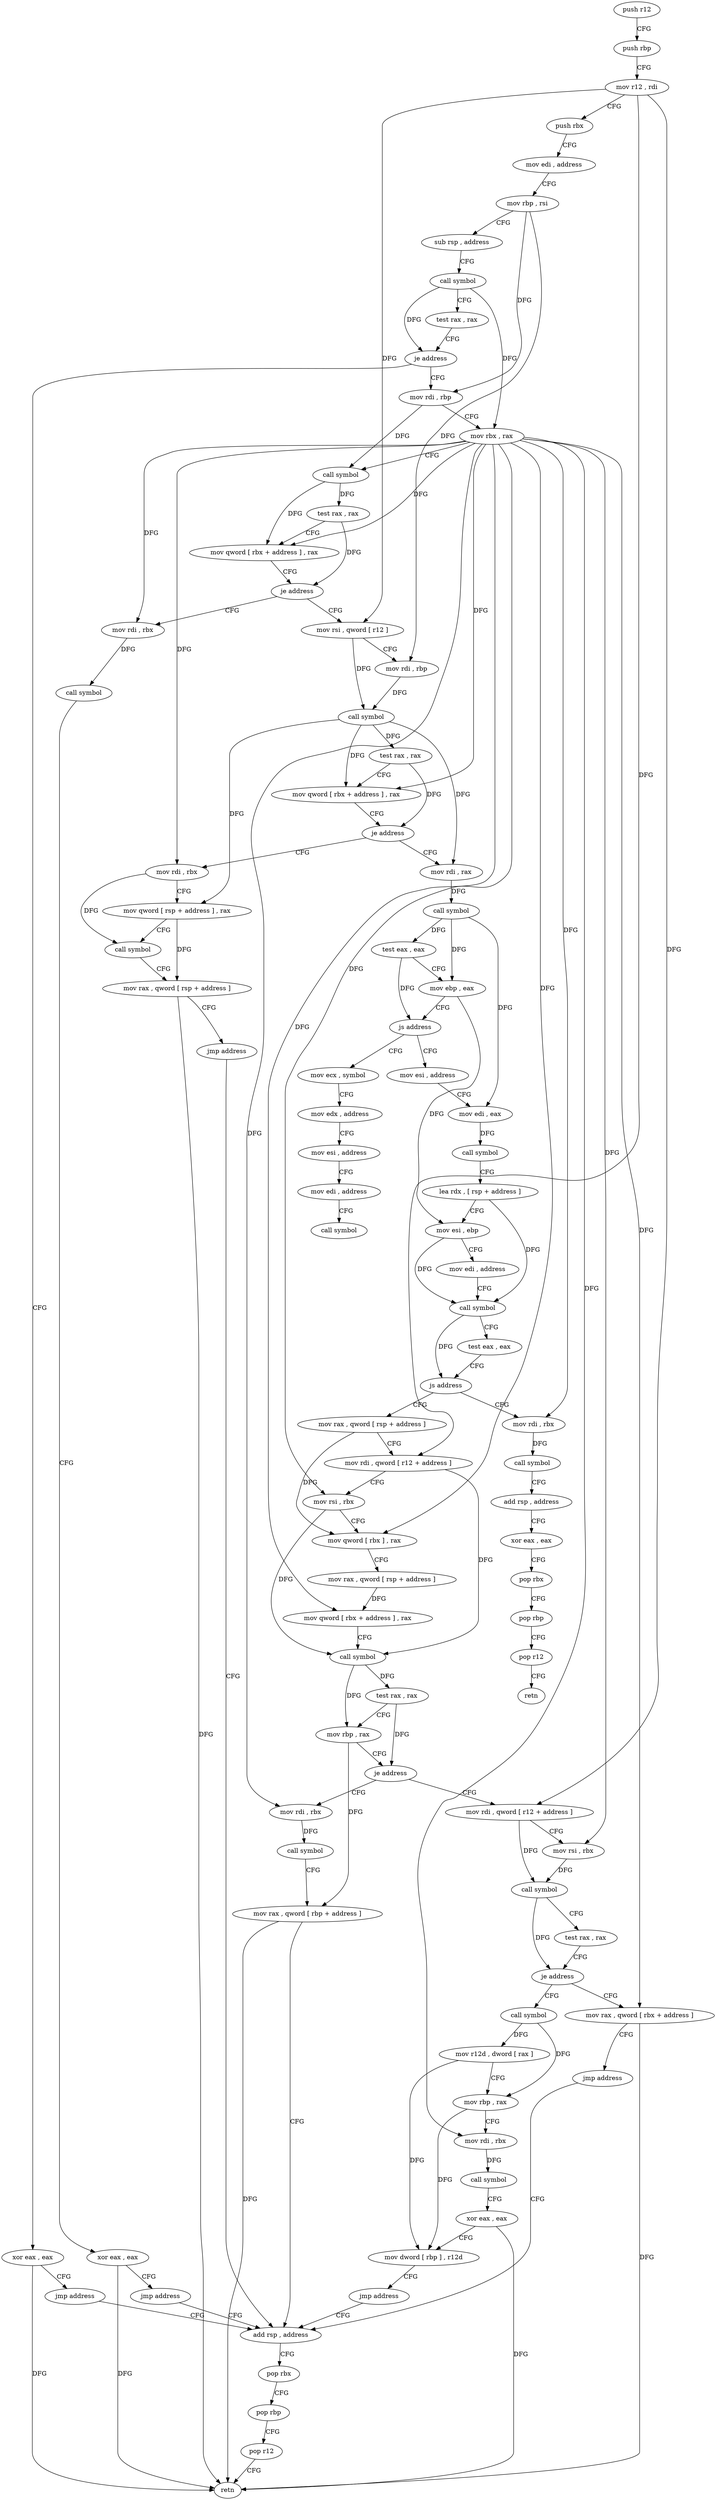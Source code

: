 digraph "func" {
"4235120" [label = "push r12" ]
"4235122" [label = "push rbp" ]
"4235123" [label = "mov r12 , rdi" ]
"4235126" [label = "push rbx" ]
"4235127" [label = "mov edi , address" ]
"4235132" [label = "mov rbp , rsi" ]
"4235135" [label = "sub rsp , address" ]
"4235142" [label = "call symbol" ]
"4235147" [label = "test rax , rax" ]
"4235150" [label = "je address" ]
"4235392" [label = "xor eax , eax" ]
"4235156" [label = "mov rdi , rbp" ]
"4235394" [label = "jmp address" ]
"4235306" [label = "add rsp , address" ]
"4235159" [label = "mov rbx , rax" ]
"4235162" [label = "call symbol" ]
"4235167" [label = "test rax , rax" ]
"4235170" [label = "mov qword [ rbx + address ] , rax" ]
"4235174" [label = "je address" ]
"4235400" [label = "mov rdi , rbx" ]
"4235180" [label = "mov rsi , qword [ r12 ]" ]
"4235313" [label = "pop rbx" ]
"4235314" [label = "pop rbp" ]
"4235315" [label = "pop r12" ]
"4235317" [label = "retn" ]
"4235403" [label = "call symbol" ]
"4235408" [label = "xor eax , eax" ]
"4235410" [label = "jmp address" ]
"4235184" [label = "mov rdi , rbp" ]
"4235187" [label = "call symbol" ]
"4235192" [label = "test rax , rax" ]
"4235195" [label = "mov qword [ rbx + address ] , rax" ]
"4235199" [label = "je address" ]
"4235416" [label = "mov rdi , rbx" ]
"4235205" [label = "mov rdi , rax" ]
"4235419" [label = "mov qword [ rsp + address ] , rax" ]
"4235424" [label = "call symbol" ]
"4235429" [label = "mov rax , qword [ rsp + address ]" ]
"4235434" [label = "jmp address" ]
"4235208" [label = "call symbol" ]
"4235213" [label = "test eax , eax" ]
"4235215" [label = "mov ebp , eax" ]
"4235217" [label = "js address" ]
"4235469" [label = "mov ecx , symbol" ]
"4235223" [label = "mov esi , address" ]
"4235474" [label = "mov edx , address" ]
"4235479" [label = "mov esi , address" ]
"4235484" [label = "mov edi , address" ]
"4235489" [label = "call symbol" ]
"4235228" [label = "mov edi , eax" ]
"4235230" [label = "call symbol" ]
"4235235" [label = "lea rdx , [ rsp + address ]" ]
"4235240" [label = "mov esi , ebp" ]
"4235242" [label = "mov edi , address" ]
"4235247" [label = "call symbol" ]
"4235252" [label = "test eax , eax" ]
"4235254" [label = "js address" ]
"4235328" [label = "mov rdi , rbx" ]
"4235256" [label = "mov rax , qword [ rsp + address ]" ]
"4235331" [label = "call symbol" ]
"4235336" [label = "add rsp , address" ]
"4235343" [label = "xor eax , eax" ]
"4235345" [label = "pop rbx" ]
"4235346" [label = "pop rbp" ]
"4235347" [label = "pop r12" ]
"4235349" [label = "retn" ]
"4235261" [label = "mov rdi , qword [ r12 + address ]" ]
"4235266" [label = "mov rsi , rbx" ]
"4235269" [label = "mov qword [ rbx ] , rax" ]
"4235272" [label = "mov rax , qword [ rsp + address ]" ]
"4235277" [label = "mov qword [ rbx + address ] , rax" ]
"4235281" [label = "call symbol" ]
"4235286" [label = "test rax , rax" ]
"4235289" [label = "mov rbp , rax" ]
"4235292" [label = "je address" ]
"4235360" [label = "mov rdi , qword [ r12 + address ]" ]
"4235294" [label = "mov rdi , rbx" ]
"4235365" [label = "mov rsi , rbx" ]
"4235368" [label = "call symbol" ]
"4235373" [label = "test rax , rax" ]
"4235376" [label = "je address" ]
"4235439" [label = "call symbol" ]
"4235378" [label = "mov rax , qword [ rbx + address ]" ]
"4235297" [label = "call symbol" ]
"4235302" [label = "mov rax , qword [ rbp + address ]" ]
"4235444" [label = "mov r12d , dword [ rax ]" ]
"4235447" [label = "mov rbp , rax" ]
"4235450" [label = "mov rdi , rbx" ]
"4235453" [label = "call symbol" ]
"4235458" [label = "xor eax , eax" ]
"4235460" [label = "mov dword [ rbp ] , r12d" ]
"4235464" [label = "jmp address" ]
"4235382" [label = "jmp address" ]
"4235120" -> "4235122" [ label = "CFG" ]
"4235122" -> "4235123" [ label = "CFG" ]
"4235123" -> "4235126" [ label = "CFG" ]
"4235123" -> "4235180" [ label = "DFG" ]
"4235123" -> "4235261" [ label = "DFG" ]
"4235123" -> "4235360" [ label = "DFG" ]
"4235126" -> "4235127" [ label = "CFG" ]
"4235127" -> "4235132" [ label = "CFG" ]
"4235132" -> "4235135" [ label = "CFG" ]
"4235132" -> "4235156" [ label = "DFG" ]
"4235132" -> "4235184" [ label = "DFG" ]
"4235135" -> "4235142" [ label = "CFG" ]
"4235142" -> "4235147" [ label = "CFG" ]
"4235142" -> "4235150" [ label = "DFG" ]
"4235142" -> "4235159" [ label = "DFG" ]
"4235147" -> "4235150" [ label = "CFG" ]
"4235150" -> "4235392" [ label = "CFG" ]
"4235150" -> "4235156" [ label = "CFG" ]
"4235392" -> "4235394" [ label = "CFG" ]
"4235392" -> "4235317" [ label = "DFG" ]
"4235156" -> "4235159" [ label = "CFG" ]
"4235156" -> "4235162" [ label = "DFG" ]
"4235394" -> "4235306" [ label = "CFG" ]
"4235306" -> "4235313" [ label = "CFG" ]
"4235159" -> "4235162" [ label = "CFG" ]
"4235159" -> "4235170" [ label = "DFG" ]
"4235159" -> "4235400" [ label = "DFG" ]
"4235159" -> "4235195" [ label = "DFG" ]
"4235159" -> "4235416" [ label = "DFG" ]
"4235159" -> "4235328" [ label = "DFG" ]
"4235159" -> "4235266" [ label = "DFG" ]
"4235159" -> "4235269" [ label = "DFG" ]
"4235159" -> "4235277" [ label = "DFG" ]
"4235159" -> "4235365" [ label = "DFG" ]
"4235159" -> "4235294" [ label = "DFG" ]
"4235159" -> "4235450" [ label = "DFG" ]
"4235159" -> "4235378" [ label = "DFG" ]
"4235162" -> "4235167" [ label = "DFG" ]
"4235162" -> "4235170" [ label = "DFG" ]
"4235167" -> "4235170" [ label = "CFG" ]
"4235167" -> "4235174" [ label = "DFG" ]
"4235170" -> "4235174" [ label = "CFG" ]
"4235174" -> "4235400" [ label = "CFG" ]
"4235174" -> "4235180" [ label = "CFG" ]
"4235400" -> "4235403" [ label = "DFG" ]
"4235180" -> "4235184" [ label = "CFG" ]
"4235180" -> "4235187" [ label = "DFG" ]
"4235313" -> "4235314" [ label = "CFG" ]
"4235314" -> "4235315" [ label = "CFG" ]
"4235315" -> "4235317" [ label = "CFG" ]
"4235403" -> "4235408" [ label = "CFG" ]
"4235408" -> "4235410" [ label = "CFG" ]
"4235408" -> "4235317" [ label = "DFG" ]
"4235410" -> "4235306" [ label = "CFG" ]
"4235184" -> "4235187" [ label = "DFG" ]
"4235187" -> "4235192" [ label = "DFG" ]
"4235187" -> "4235195" [ label = "DFG" ]
"4235187" -> "4235419" [ label = "DFG" ]
"4235187" -> "4235205" [ label = "DFG" ]
"4235192" -> "4235195" [ label = "CFG" ]
"4235192" -> "4235199" [ label = "DFG" ]
"4235195" -> "4235199" [ label = "CFG" ]
"4235199" -> "4235416" [ label = "CFG" ]
"4235199" -> "4235205" [ label = "CFG" ]
"4235416" -> "4235419" [ label = "CFG" ]
"4235416" -> "4235424" [ label = "DFG" ]
"4235205" -> "4235208" [ label = "DFG" ]
"4235419" -> "4235424" [ label = "CFG" ]
"4235419" -> "4235429" [ label = "DFG" ]
"4235424" -> "4235429" [ label = "CFG" ]
"4235429" -> "4235434" [ label = "CFG" ]
"4235429" -> "4235317" [ label = "DFG" ]
"4235434" -> "4235306" [ label = "CFG" ]
"4235208" -> "4235213" [ label = "DFG" ]
"4235208" -> "4235215" [ label = "DFG" ]
"4235208" -> "4235228" [ label = "DFG" ]
"4235213" -> "4235215" [ label = "CFG" ]
"4235213" -> "4235217" [ label = "DFG" ]
"4235215" -> "4235217" [ label = "CFG" ]
"4235215" -> "4235240" [ label = "DFG" ]
"4235217" -> "4235469" [ label = "CFG" ]
"4235217" -> "4235223" [ label = "CFG" ]
"4235469" -> "4235474" [ label = "CFG" ]
"4235223" -> "4235228" [ label = "CFG" ]
"4235474" -> "4235479" [ label = "CFG" ]
"4235479" -> "4235484" [ label = "CFG" ]
"4235484" -> "4235489" [ label = "CFG" ]
"4235228" -> "4235230" [ label = "DFG" ]
"4235230" -> "4235235" [ label = "CFG" ]
"4235235" -> "4235240" [ label = "CFG" ]
"4235235" -> "4235247" [ label = "DFG" ]
"4235240" -> "4235242" [ label = "CFG" ]
"4235240" -> "4235247" [ label = "DFG" ]
"4235242" -> "4235247" [ label = "CFG" ]
"4235247" -> "4235252" [ label = "CFG" ]
"4235247" -> "4235254" [ label = "DFG" ]
"4235252" -> "4235254" [ label = "CFG" ]
"4235254" -> "4235328" [ label = "CFG" ]
"4235254" -> "4235256" [ label = "CFG" ]
"4235328" -> "4235331" [ label = "DFG" ]
"4235256" -> "4235261" [ label = "CFG" ]
"4235256" -> "4235269" [ label = "DFG" ]
"4235331" -> "4235336" [ label = "CFG" ]
"4235336" -> "4235343" [ label = "CFG" ]
"4235343" -> "4235345" [ label = "CFG" ]
"4235345" -> "4235346" [ label = "CFG" ]
"4235346" -> "4235347" [ label = "CFG" ]
"4235347" -> "4235349" [ label = "CFG" ]
"4235261" -> "4235266" [ label = "CFG" ]
"4235261" -> "4235281" [ label = "DFG" ]
"4235266" -> "4235269" [ label = "CFG" ]
"4235266" -> "4235281" [ label = "DFG" ]
"4235269" -> "4235272" [ label = "CFG" ]
"4235272" -> "4235277" [ label = "DFG" ]
"4235277" -> "4235281" [ label = "CFG" ]
"4235281" -> "4235286" [ label = "DFG" ]
"4235281" -> "4235289" [ label = "DFG" ]
"4235286" -> "4235289" [ label = "CFG" ]
"4235286" -> "4235292" [ label = "DFG" ]
"4235289" -> "4235292" [ label = "CFG" ]
"4235289" -> "4235302" [ label = "DFG" ]
"4235292" -> "4235360" [ label = "CFG" ]
"4235292" -> "4235294" [ label = "CFG" ]
"4235360" -> "4235365" [ label = "CFG" ]
"4235360" -> "4235368" [ label = "DFG" ]
"4235294" -> "4235297" [ label = "DFG" ]
"4235365" -> "4235368" [ label = "DFG" ]
"4235368" -> "4235373" [ label = "CFG" ]
"4235368" -> "4235376" [ label = "DFG" ]
"4235373" -> "4235376" [ label = "CFG" ]
"4235376" -> "4235439" [ label = "CFG" ]
"4235376" -> "4235378" [ label = "CFG" ]
"4235439" -> "4235444" [ label = "DFG" ]
"4235439" -> "4235447" [ label = "DFG" ]
"4235378" -> "4235382" [ label = "CFG" ]
"4235378" -> "4235317" [ label = "DFG" ]
"4235297" -> "4235302" [ label = "CFG" ]
"4235302" -> "4235306" [ label = "CFG" ]
"4235302" -> "4235317" [ label = "DFG" ]
"4235444" -> "4235447" [ label = "CFG" ]
"4235444" -> "4235460" [ label = "DFG" ]
"4235447" -> "4235450" [ label = "CFG" ]
"4235447" -> "4235460" [ label = "DFG" ]
"4235450" -> "4235453" [ label = "DFG" ]
"4235453" -> "4235458" [ label = "CFG" ]
"4235458" -> "4235460" [ label = "CFG" ]
"4235458" -> "4235317" [ label = "DFG" ]
"4235460" -> "4235464" [ label = "CFG" ]
"4235464" -> "4235306" [ label = "CFG" ]
"4235382" -> "4235306" [ label = "CFG" ]
}
